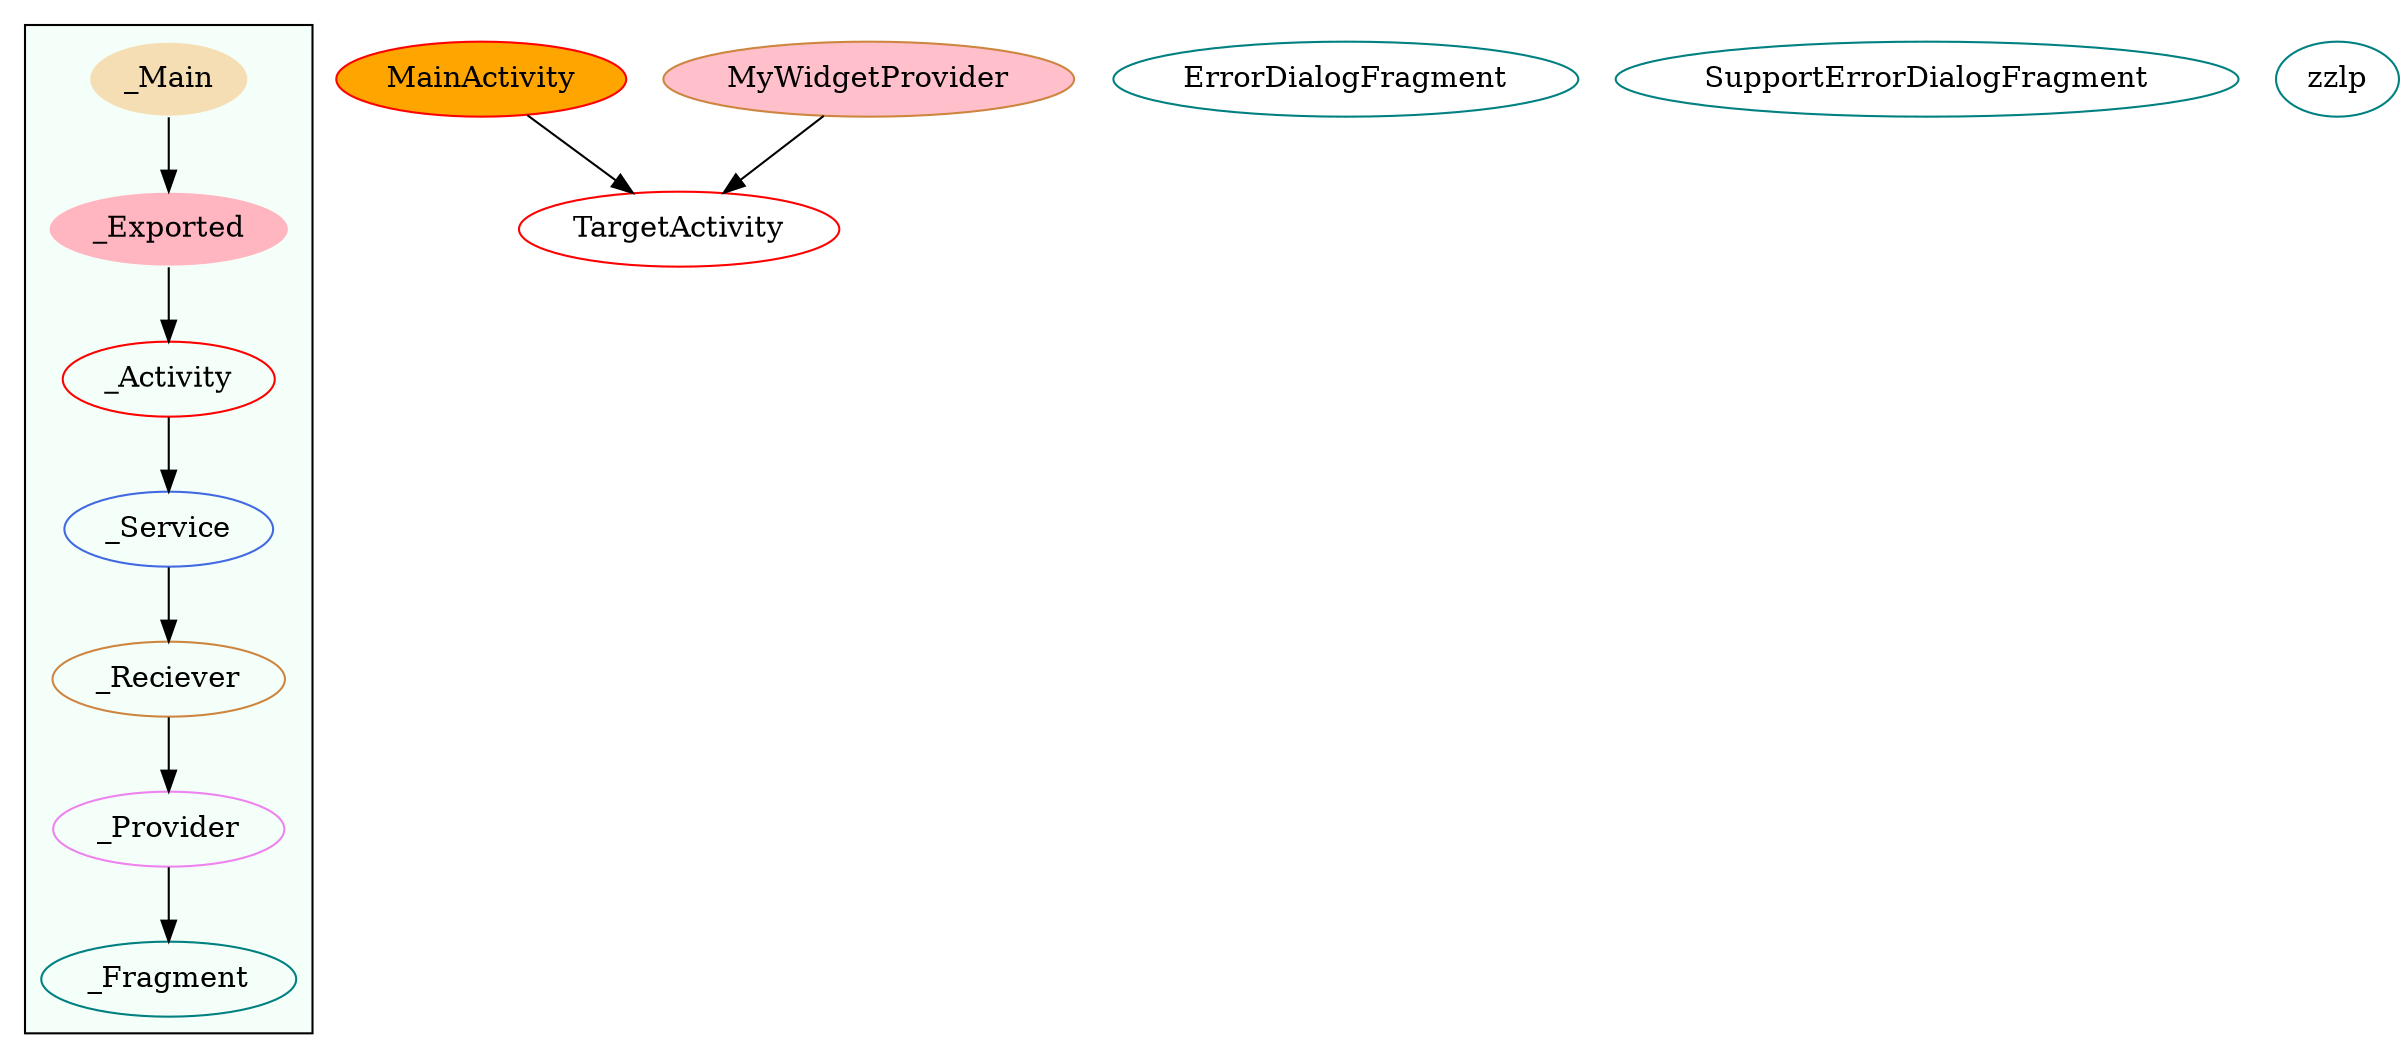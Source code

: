 digraph G {
subgraph cluster_legend{ 
bgcolor=mintcream;
_Activity[color = red];
_Service[color = royalblue];
_Provider[color = violet];
_Reciever[color = peru];
_Fragment[color = teal];
_Main[style=filled, fillcolor=wheat, color = mintcream];
_Exported[style=filled, fillcolor=lightpink, color = mintcream];
_Main -> _Exported -> _Activity -> _Service -> _Reciever -> _Provider -> _Fragment; 
}
TargetActivity[color = red];
MainActivity[style=filled, fillcolor=orange, color = red];
MyWidgetProvider[style=filled, fillcolor=pink, color = peru];
ErrorDialogFragment[color = teal];
SupportErrorDialogFragment[color = teal];
zzlp[color = teal];
MainActivity->TargetActivity;
MyWidgetProvider->TargetActivity;
}
